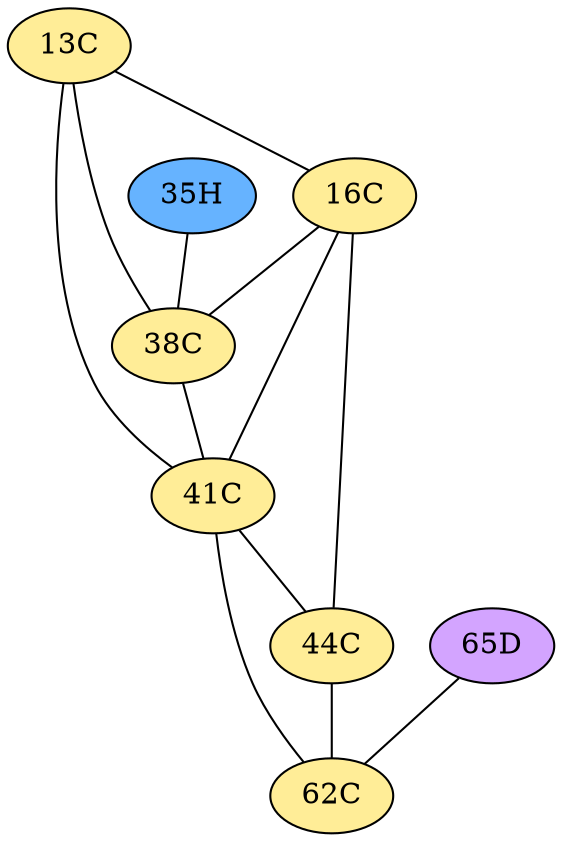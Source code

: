 // The Round Table
graph {
	"13C" [fillcolor="#FFED97" style=radial]
	"38C" [fillcolor="#FFED97" style=radial]
	"13C" -- "38C" [penwidth=1]
	"13C" [fillcolor="#FFED97" style=radial]
	"41C" [fillcolor="#FFED97" style=radial]
	"13C" -- "41C" [penwidth=1]
	"13C" [fillcolor="#FFED97" style=radial]
	"16C" [fillcolor="#FFED97" style=radial]
	"13C" -- "16C" [penwidth=1]
	"16C" [fillcolor="#FFED97" style=radial]
	"38C" [fillcolor="#FFED97" style=radial]
	"16C" -- "38C" [penwidth=1]
	"16C" [fillcolor="#FFED97" style=radial]
	"44C" [fillcolor="#FFED97" style=radial]
	"16C" -- "44C" [penwidth=1]
	"16C" [fillcolor="#FFED97" style=radial]
	"41C" [fillcolor="#FFED97" style=radial]
	"16C" -- "41C" [penwidth=1]
	"35H" [fillcolor="#66B3FF" style=radial]
	"38C" [fillcolor="#FFED97" style=radial]
	"35H" -- "38C" [penwidth=1]
	"65D" [fillcolor="#D3A4FF" style=radial]
	"62C" [fillcolor="#FFED97" style=radial]
	"65D" -- "62C" [penwidth=1]
	"38C" [fillcolor="#FFED97" style=radial]
	"41C" [fillcolor="#FFED97" style=radial]
	"38C" -- "41C" [penwidth=1]
	"41C" [fillcolor="#FFED97" style=radial]
	"44C" [fillcolor="#FFED97" style=radial]
	"41C" -- "44C" [penwidth=1]
	"41C" [fillcolor="#FFED97" style=radial]
	"62C" [fillcolor="#FFED97" style=radial]
	"41C" -- "62C" [penwidth=1]
	"44C" [fillcolor="#FFED97" style=radial]
	"62C" [fillcolor="#FFED97" style=radial]
	"44C" -- "62C" [penwidth=1]
}
